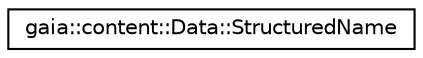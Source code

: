 digraph G
{
  edge [fontname="Helvetica",fontsize="10",labelfontname="Helvetica",labelfontsize="10"];
  node [fontname="Helvetica",fontsize="10",shape=record];
  rankdir=LR;
  Node1 [label="gaia::content::Data::StructuredName",height=0.2,width=0.4,color="black", fillcolor="white", style="filled",URL="$dd/dd6/classgaia_1_1content_1_1_data_1_1_structured_name.html",tooltip="A data kind representing the contact&#39;s proper name."];
}
